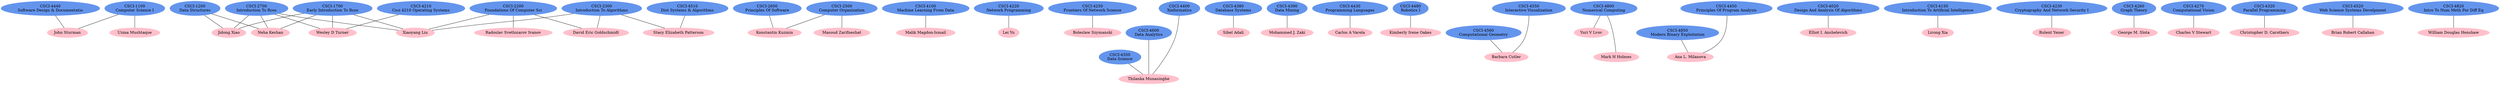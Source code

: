 graph {
	graph [scale=0.5];
	"CSCI-1100
Computer Science I"	[color=cornflowerblue,
		style=filled];
	"John Sturman"	[color=pink,
		style=filled];
	"CSCI-1100
Computer Science I" -- "John Sturman";
	"Uzma Mushtaque"	[color=pink,
		style=filled];
	"CSCI-1100
Computer Science I" -- "Uzma Mushtaque"	[minlen=1];
	"CSCI-1200
Data Structures"	[color=cornflowerblue,
		style=filled];
	"Neha Keshan"	[color=pink,
		style=filled];
	"CSCI-1200
Data Structures" -- "Neha Keshan";
	"Jidong Xiao"	[color=pink,
		style=filled];
	"CSCI-1200
Data Structures" -- "Jidong Xiao";
	"CSCI-2200
Foundations Of Computer Sci"	[color=cornflowerblue,
		style=filled];
	"Xiaoyang Liu"	[color=pink,
		style=filled];
	"CSCI-2200
Foundations Of Computer Sci" -- "Xiaoyang Liu";
	"Radoslav Svetlozarov Ivanov"	[color=pink,
		style=filled];
	"CSCI-2200
Foundations Of Computer Sci" -- "Radoslav Svetlozarov Ivanov"	[minlen=1];
	"David Eric Goldschmidt"	[color=pink,
		style=filled];
	"CSCI-2200
Foundations Of Computer Sci" -- "David Eric Goldschmidt";
	"CSCI-2300
Introduction To Algorithms"	[color=cornflowerblue,
		style=filled];
	"CSCI-2300
Introduction To Algorithms" -- "Xiaoyang Liu";
	"CSCI-2300
Introduction To Algorithms" -- "David Eric Goldschmidt";
	"Stacy Elizabeth Patterson"	[color=pink,
		style=filled];
	"CSCI-2300
Introduction To Algorithms" -- "Stacy Elizabeth Patterson";
	"CSCI-2500
Computer Organization"	[color=cornflowerblue,
		style=filled];
	"Konstantin Kuzmin"	[color=pink,
		style=filled];
	"CSCI-2500
Computer Organization" -- "Konstantin Kuzmin";
	"Masoud Zarifneshat"	[color=pink,
		style=filled];
	"CSCI-2500
Computer Organization" -- "Masoud Zarifneshat"	[minlen=1];
	"CSCI-4100
Machine Learning From Data"	[color=cornflowerblue,
		style=filled];
	"Malik Magdon-Ismail"	[color=pink,
		style=filled];
	"CSCI-4100
Machine Learning From Data" -- "Malik Magdon-Ismail";
	"CSCI-4220
Network Programming"	[color=cornflowerblue,
		style=filled];
	"Lei Yu"	[color=pink,
		style=filled];
	"CSCI-4220
Network Programming" -- "Lei Yu";
	"CSCI-4250
Frontiers Of Network Science"	[color=cornflowerblue,
		style=filled];
	"Boleslaw Szymanski"	[color=pink,
		style=filled];
	"CSCI-4250
Frontiers Of Network Science" -- "Boleslaw Szymanski";
	"CSCI-4350
Data Science"	[color=cornflowerblue,
		style=filled];
	"Thilanka Munasinghe"	[color=pink,
		style=filled];
	"CSCI-4350
Data Science" -- "Thilanka Munasinghe"	[minlen=1];
	"CSCI-4380
Database Systems"	[color=cornflowerblue,
		style=filled];
	"Sibel Adali"	[color=pink,
		style=filled];
	"CSCI-4380
Database Systems" -- "Sibel Adali";
	"CSCI-4390
Data Mining"	[color=cornflowerblue,
		style=filled];
	"Mohammed J. Zaki"	[color=pink,
		style=filled];
	"CSCI-4390
Data Mining" -- "Mohammed J. Zaki";
	"CSCI-4430
Programming Languages"	[color=cornflowerblue,
		style=filled];
	"Carlos A Varela"	[color=pink,
		style=filled];
	"CSCI-4430
Programming Languages" -- "Carlos A Varela";
	"CSCI-4440
Software Design & Documentatio"	[color=cornflowerblue,
		style=filled];
	"CSCI-4440
Software Design & Documentatio" -- "John Sturman"	[minlen=1];
	"CSCI-4480
Robotics I"	[color=cornflowerblue,
		style=filled];
	"Kimberly Irene Oakes"	[color=pink,
		style=filled];
	"CSCI-4480
Robotics I" -- "Kimberly Irene Oakes";
	"CSCI-4560
Computational Geometry"	[color=cornflowerblue,
		style=filled];
	"Barbara Cutler"	[color=pink,
		style=filled];
	"CSCI-4560
Computational Geometry" -- "Barbara Cutler"	[minlen=1];
	"CSCI-4600
Data Analytics"	[color=cornflowerblue,
		style=filled];
	"CSCI-4600
Data Analytics" -- "Thilanka Munasinghe"	[minlen=2];
	"CSCI-4800
Numerical Computing"	[color=cornflowerblue,
		style=filled];
	"Yuri V Lvov"	[color=pink,
		style=filled];
	"CSCI-4800
Numerical Computing" -- "Yuri V Lvov"	[minlen=1];
	"Mark H Holmes"	[color=pink,
		style=filled];
	"CSCI-4800
Numerical Computing" -- "Mark H Holmes"	[minlen=2];
	"CSCI-4850
Modern Binary Exploitation"	[color=cornflowerblue,
		style=filled];
	"Ana L. Milanova"	[color=pink,
		style=filled];
	"CSCI-4850
Modern Binary Exploitation" -- "Ana L. Milanova"	[minlen=1];
	"CSCI-1700
Early Introduction To Rcos"	[color=cornflowerblue,
		style=filled];
	"CSCI-1700
Early Introduction To Rcos" -- "Neha Keshan";
	"CSCI-1700
Early Introduction To Rcos" -- "Jidong Xiao";
	"CSCI-1700
Early Introduction To Rcos" -- "Xiaoyang Liu";
	"Wesley D Turner"	[color=pink,
		style=filled];
	"CSCI-1700
Early Introduction To Rcos" -- "Wesley D Turner";
	"CSCI-2600
Principles Of Software"	[color=cornflowerblue,
		style=filled];
	"CSCI-2600
Principles Of Software" -- "Konstantin Kuzmin"	[minlen=1];
	"CSCI-2700
Introduction To Rcos"	[color=cornflowerblue,
		style=filled];
	"CSCI-2700
Introduction To Rcos" -- "Neha Keshan";
	"CSCI-2700
Introduction To Rcos" -- "Jidong Xiao";
	"CSCI-2700
Introduction To Rcos" -- "Xiaoyang Liu";
	"CSCI-2700
Introduction To Rcos" -- "Wesley D Turner";
	"CSCI-4020
Design And Analysis Of Algorithms"	[color=cornflowerblue,
		style=filled];
	"Elliot I. Anshelevich"	[color=pink,
		style=filled];
	"CSCI-4020
Design And Analysis Of Algorithms" -- "Elliot I. Anshelevich";
	"CSCI-4150
Introduction To Artificial Intelligence"	[color=cornflowerblue,
		style=filled];
	"Lirong Xia"	[color=pink,
		style=filled];
	"CSCI-4150
Introduction To Artificial Intelligence" -- "Lirong Xia";
	"CSCI-4210
Csci 4210 Operating Systems"	[color=cornflowerblue,
		style=filled];
	"CSCI-4210
Csci 4210 Operating Systems" -- "Wesley D Turner"	[minlen=1];
	"CSCI-4230
Cryptography And Network Security I"	[color=cornflowerblue,
		style=filled];
	"Bulent Yener"	[color=pink,
		style=filled];
	"CSCI-4230
Cryptography And Network Security I" -- "Bulent Yener";
	"CSCI-4260
Graph Theory"	[color=cornflowerblue,
		style=filled];
	"George M. Slota"	[color=pink,
		style=filled];
	"CSCI-4260
Graph Theory" -- "George M. Slota";
	"CSCI-4270
Computational Vision"	[color=cornflowerblue,
		style=filled];
	"Charles V Stewart"	[color=pink,
		style=filled];
	"CSCI-4270
Computational Vision" -- "Charles V Stewart";
	"CSCI-4320
Parallel Programming"	[color=cornflowerblue,
		style=filled];
	"Christopher D. Carothers"	[color=pink,
		style=filled];
	"CSCI-4320
Parallel Programming" -- "Christopher D. Carothers";
	"CSCI-4400
Xinformatics"	[color=cornflowerblue,
		style=filled];
	"CSCI-4400
Xinformatics" -- "Thilanka Munasinghe"	[minlen=3];
	"CSCI-4450
Principles Of Program Analysis"	[color=cornflowerblue,
		style=filled];
	"CSCI-4450
Principles Of Program Analysis" -- "Ana L. Milanova"	[minlen=2];
	"CSCI-4510
Dist Systems & Algorithms"	[color=cornflowerblue,
		style=filled];
	"CSCI-4510
Dist Systems & Algorithms" -- "Stacy Elizabeth Patterson"	[minlen=1];
	"CSCI-4520
Web Science Systems Develpment"	[color=cornflowerblue,
		style=filled];
	"Brian Robert Callahan"	[color=pink,
		style=filled];
	"CSCI-4520
Web Science Systems Develpment" -- "Brian Robert Callahan";
	"CSCI-4550
Interactive Visualization"	[color=cornflowerblue,
		style=filled];
	"CSCI-4550
Interactive Visualization" -- "Barbara Cutler"	[minlen=2];
	"CSCI-4820
Intro To Num Meth For Diff Eq"	[color=cornflowerblue,
		style=filled];
	"William Douglas Henshaw"	[color=pink,
		style=filled];
	"CSCI-4820
Intro To Num Meth For Diff Eq" -- "William Douglas Henshaw";
}
